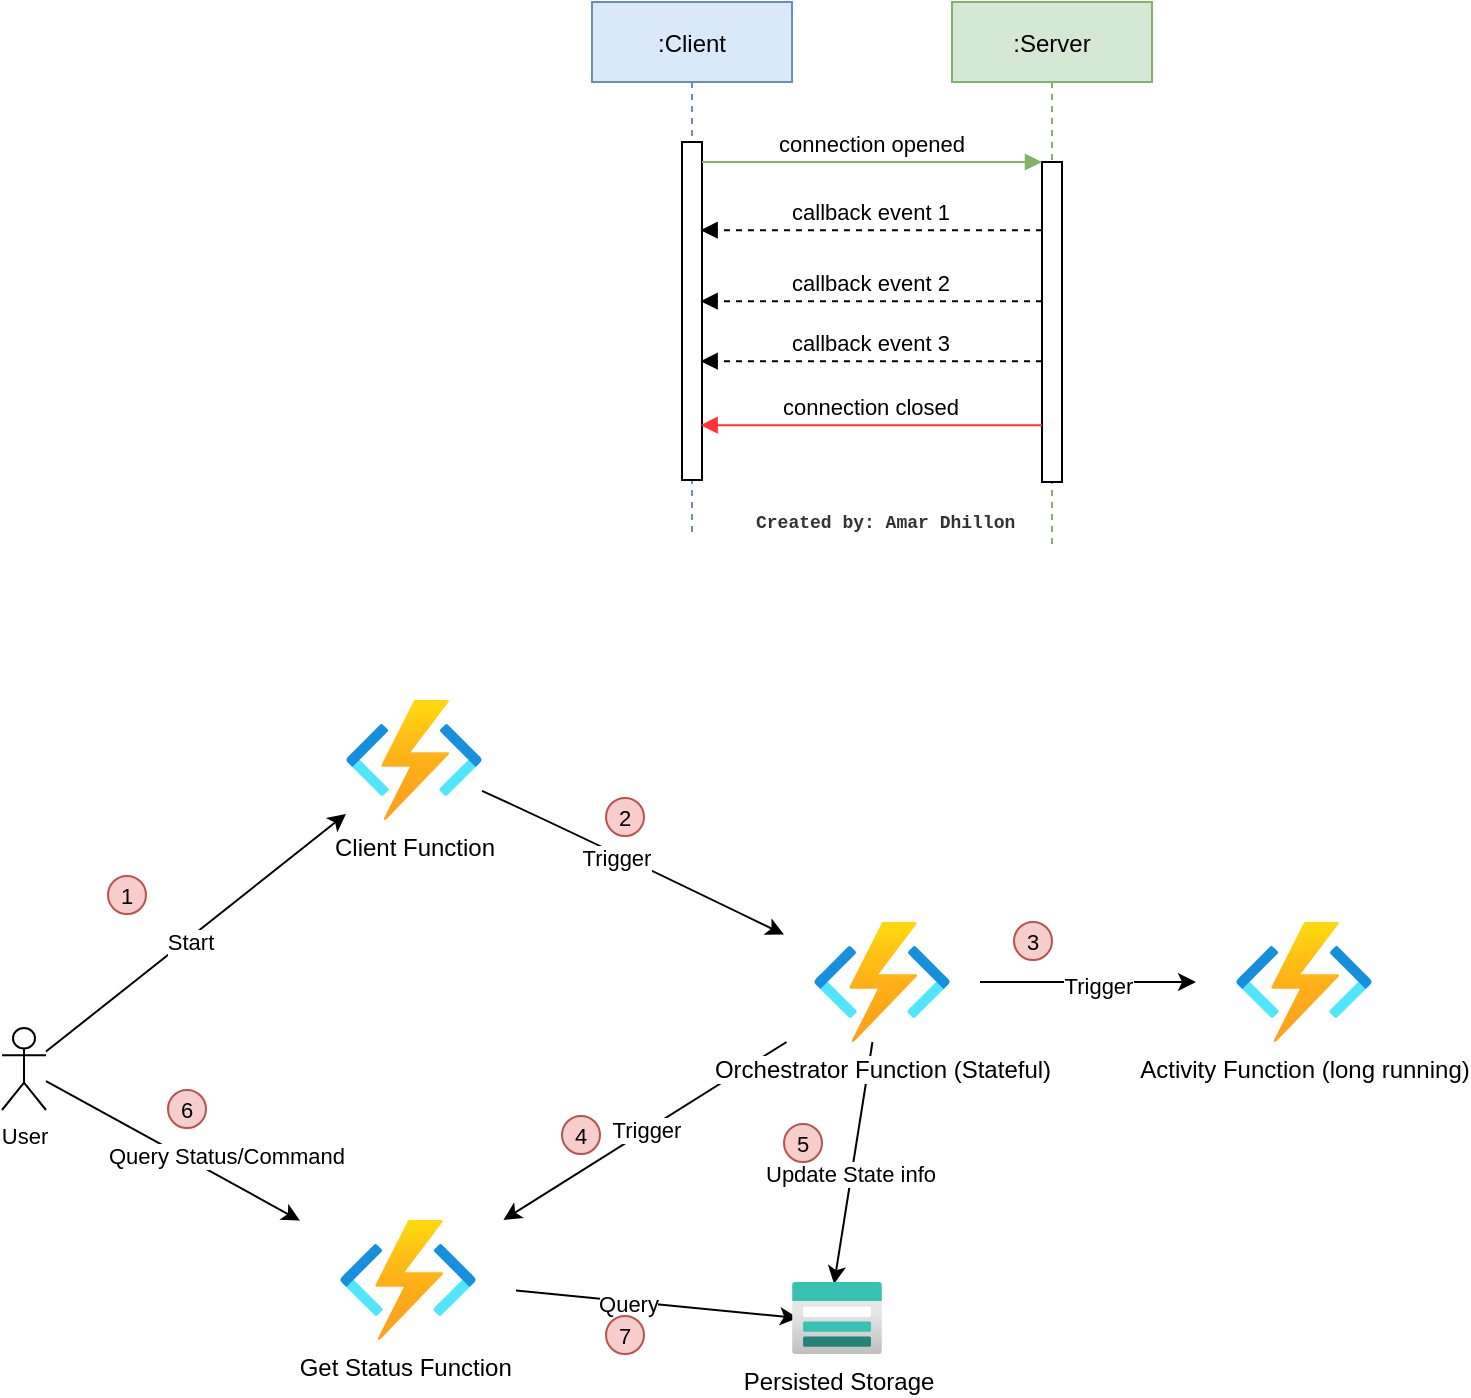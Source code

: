 <mxfile version="19.0.3" type="device"><diagram id="kgpKYQtTHZ0yAKxKKP6v" name="Page-1"><mxGraphModel dx="1128" dy="517" grid="0" gridSize="10" guides="1" tooltips="1" connect="1" arrows="1" fold="1" page="0" pageScale="1" pageWidth="850" pageHeight="1100" math="0" shadow="0"><root><mxCell id="0"/><mxCell id="1" parent="0"/><mxCell id="3nuBFxr9cyL0pnOWT2aG-1" value=":Client" style="shape=umlLifeline;perimeter=lifelinePerimeter;container=1;collapsible=0;recursiveResize=0;rounded=0;shadow=0;strokeWidth=1;fillColor=#dae8fc;strokeColor=#6c8ebf;" parent="1" vertex="1"><mxGeometry x="120" y="80" width="100" height="268" as="geometry"/></mxCell><mxCell id="3nuBFxr9cyL0pnOWT2aG-2" value="" style="points=[];perimeter=orthogonalPerimeter;rounded=0;shadow=0;strokeWidth=1;" parent="3nuBFxr9cyL0pnOWT2aG-1" vertex="1"><mxGeometry x="45" y="70" width="10" height="169" as="geometry"/></mxCell><mxCell id="3nuBFxr9cyL0pnOWT2aG-5" value=":Server" style="shape=umlLifeline;perimeter=lifelinePerimeter;container=1;collapsible=0;recursiveResize=0;rounded=0;shadow=0;strokeWidth=1;fillColor=#d5e8d4;strokeColor=#82b366;" parent="1" vertex="1"><mxGeometry x="300" y="80" width="100" height="272" as="geometry"/></mxCell><mxCell id="3nuBFxr9cyL0pnOWT2aG-6" value="" style="points=[];perimeter=orthogonalPerimeter;rounded=0;shadow=0;strokeWidth=1;" parent="3nuBFxr9cyL0pnOWT2aG-5" vertex="1"><mxGeometry x="45" y="80" width="10" height="160" as="geometry"/></mxCell><mxCell id="3nuBFxr9cyL0pnOWT2aG-8" value="connection opened" style="verticalAlign=bottom;endArrow=block;entryX=0;entryY=0;shadow=0;strokeWidth=1;fillColor=#d5e8d4;strokeColor=#82b366;" parent="1" source="3nuBFxr9cyL0pnOWT2aG-2" target="3nuBFxr9cyL0pnOWT2aG-6" edge="1"><mxGeometry relative="1" as="geometry"><mxPoint x="275" y="160" as="sourcePoint"/></mxGeometry></mxCell><mxCell id="3nuBFxr9cyL0pnOWT2aG-9" value="callback event 1" style="verticalAlign=bottom;endArrow=block;entryX=0.931;entryY=0.261;shadow=0;strokeWidth=1;dashed=1;entryDx=0;entryDy=0;entryPerimeter=0;" parent="1" source="3nuBFxr9cyL0pnOWT2aG-6" target="3nuBFxr9cyL0pnOWT2aG-2" edge="1"><mxGeometry relative="1" as="geometry"><mxPoint x="240" y="200" as="sourcePoint"/><mxPoint x="180" y="200.0" as="targetPoint"/></mxGeometry></mxCell><mxCell id="2vsss51JORFf7OF4I-qJ-4" value="callback event 2" style="verticalAlign=bottom;endArrow=block;entryX=0.931;entryY=0.261;shadow=0;strokeWidth=1;dashed=1;entryDx=0;entryDy=0;entryPerimeter=0;" parent="1" edge="1"><mxGeometry relative="1" as="geometry"><mxPoint x="345" y="229.59" as="sourcePoint"/><mxPoint x="174.31" y="229.59" as="targetPoint"/></mxGeometry></mxCell><mxCell id="2vsss51JORFf7OF4I-qJ-5" value="callback event 3" style="verticalAlign=bottom;endArrow=block;entryX=0.931;entryY=0.261;shadow=0;strokeWidth=1;dashed=1;entryDx=0;entryDy=0;entryPerimeter=0;" parent="1" edge="1"><mxGeometry relative="1" as="geometry"><mxPoint x="345" y="259.59" as="sourcePoint"/><mxPoint x="174.31" y="259.59" as="targetPoint"/></mxGeometry></mxCell><mxCell id="2vsss51JORFf7OF4I-qJ-6" value="connection closed" style="verticalAlign=bottom;endArrow=block;entryX=0.931;entryY=0.261;shadow=0;strokeWidth=1;entryDx=0;entryDy=0;entryPerimeter=0;fillColor=#f8cecc;strokeColor=#FF3333;" parent="1" edge="1"><mxGeometry relative="1" as="geometry"><mxPoint x="345" y="291.59" as="sourcePoint"/><mxPoint x="174.31" y="291.59" as="targetPoint"/></mxGeometry></mxCell><mxCell id="2vsss51JORFf7OF4I-qJ-7" value="&lt;b style=&quot;font-style: normal; font-variant-ligatures: normal; font-variant-caps: normal; letter-spacing: normal; orphans: 2; text-indent: 0px; text-transform: none; widows: 2; word-spacing: 0px; -webkit-text-stroke-width: 0px; text-decoration-thickness: initial; text-decoration-style: initial; text-decoration-color: initial; font-family: &amp;quot;Courier New&amp;quot;; font-size: 9px; text-align: center; background-color: rgb(255, 255, 255);&quot;&gt;Created by: Amar Dhillon&lt;/b&gt;" style="text;whiteSpace=wrap;html=1;fontSize=9;fontFamily=Helvetica;fontColor=#333333;" parent="1" vertex="1"><mxGeometry x="200" y="328" width="136" height="20" as="geometry"/></mxCell><mxCell id="m5z7nTmlzS86kTx0ArQD-5" style="orthogonalLoop=1;jettySize=auto;html=1;curved=1;" edge="1" parent="1" source="m5z7nTmlzS86kTx0ArQD-1" target="m5z7nTmlzS86kTx0ArQD-2"><mxGeometry relative="1" as="geometry"><Array as="points"><mxPoint x="106" y="493"/></Array></mxGeometry></mxCell><mxCell id="m5z7nTmlzS86kTx0ArQD-16" value="Trigger" style="edgeLabel;html=1;align=center;verticalAlign=middle;resizable=0;points=[];fontSize=11;fontFamily=Helvetica;fontColor=default;" vertex="1" connectable="0" parent="m5z7nTmlzS86kTx0ArQD-5"><mxGeometry x="-0.111" y="-2" relative="1" as="geometry"><mxPoint as="offset"/></mxGeometry></mxCell><mxCell id="m5z7nTmlzS86kTx0ArQD-1" value="Client Function" style="aspect=fixed;html=1;points=[];align=center;image;fontSize=12;image=img/lib/azure2/compute/Function_Apps.svg;" vertex="1" parent="1"><mxGeometry x="-3" y="429" width="68" height="60" as="geometry"/></mxCell><mxCell id="m5z7nTmlzS86kTx0ArQD-6" style="edgeStyle=none;shape=connector;curved=1;rounded=1;orthogonalLoop=1;jettySize=auto;html=1;labelBackgroundColor=default;fontFamily=Helvetica;fontSize=11;fontColor=default;endArrow=classic;strokeColor=default;" edge="1" parent="1" source="m5z7nTmlzS86kTx0ArQD-2" target="m5z7nTmlzS86kTx0ArQD-4"><mxGeometry relative="1" as="geometry"/></mxCell><mxCell id="m5z7nTmlzS86kTx0ArQD-17" value="Trigger" style="edgeLabel;html=1;align=center;verticalAlign=middle;resizable=0;points=[];fontSize=11;fontFamily=Helvetica;fontColor=default;" vertex="1" connectable="0" parent="m5z7nTmlzS86kTx0ArQD-6"><mxGeometry x="0.084" y="-2" relative="1" as="geometry"><mxPoint as="offset"/></mxGeometry></mxCell><mxCell id="m5z7nTmlzS86kTx0ArQD-10" style="edgeStyle=none;shape=connector;curved=1;rounded=1;orthogonalLoop=1;jettySize=auto;html=1;labelBackgroundColor=default;fontFamily=Helvetica;fontSize=11;fontColor=default;endArrow=classic;strokeColor=default;entryX=0.467;entryY=0.028;entryDx=0;entryDy=0;entryPerimeter=0;" edge="1" parent="1" source="m5z7nTmlzS86kTx0ArQD-2" target="m5z7nTmlzS86kTx0ArQD-9"><mxGeometry relative="1" as="geometry"><mxPoint x="233" y="773" as="targetPoint"/></mxGeometry></mxCell><mxCell id="m5z7nTmlzS86kTx0ArQD-18" value="Update State info" style="edgeLabel;html=1;align=center;verticalAlign=middle;resizable=0;points=[];fontSize=11;fontFamily=Helvetica;fontColor=default;" vertex="1" connectable="0" parent="m5z7nTmlzS86kTx0ArQD-10"><mxGeometry x="-0.076" y="-2" relative="1" as="geometry"><mxPoint x="-1" y="10" as="offset"/></mxGeometry></mxCell><mxCell id="m5z7nTmlzS86kTx0ArQD-24" value="Trigger" style="edgeStyle=none;shape=connector;curved=1;rounded=1;orthogonalLoop=1;jettySize=auto;html=1;labelBackgroundColor=default;fontFamily=Helvetica;fontSize=11;fontColor=default;endArrow=classic;strokeColor=default;" edge="1" parent="1" source="m5z7nTmlzS86kTx0ArQD-2" target="m5z7nTmlzS86kTx0ArQD-3"><mxGeometry relative="1" as="geometry"/></mxCell><mxCell id="m5z7nTmlzS86kTx0ArQD-2" value="Orchestrator Function (Stateful)" style="aspect=fixed;html=1;points=[];align=center;image;fontSize=12;image=img/lib/azure2/compute/Function_Apps.svg;" vertex="1" parent="1"><mxGeometry x="216" y="540" width="98" height="60" as="geometry"/></mxCell><mxCell id="m5z7nTmlzS86kTx0ArQD-11" style="edgeStyle=none;shape=connector;curved=1;rounded=1;orthogonalLoop=1;jettySize=auto;html=1;labelBackgroundColor=default;fontFamily=Helvetica;fontSize=11;fontColor=default;endArrow=classic;strokeColor=default;" edge="1" parent="1" source="m5z7nTmlzS86kTx0ArQD-3"><mxGeometry relative="1" as="geometry"><mxPoint x="223" y="738" as="targetPoint"/></mxGeometry></mxCell><mxCell id="m5z7nTmlzS86kTx0ArQD-20" value="Query" style="edgeLabel;html=1;align=center;verticalAlign=middle;resizable=0;points=[];fontSize=11;fontFamily=Helvetica;fontColor=default;" vertex="1" connectable="0" parent="m5z7nTmlzS86kTx0ArQD-11"><mxGeometry x="-0.206" y="-1" relative="1" as="geometry"><mxPoint as="offset"/></mxGeometry></mxCell><mxCell id="m5z7nTmlzS86kTx0ArQD-3" value="Get Status Function&amp;nbsp;" style="aspect=fixed;html=1;points=[];align=center;image;fontSize=12;image=img/lib/azure2/compute/Function_Apps.svg;" vertex="1" parent="1"><mxGeometry x="-26" y="689" width="108" height="60" as="geometry"/></mxCell><mxCell id="m5z7nTmlzS86kTx0ArQD-4" value="Activity Function (long running)" style="aspect=fixed;html=1;points=[];align=center;image;fontSize=12;image=img/lib/azure2/compute/Function_Apps.svg;" vertex="1" parent="1"><mxGeometry x="422" y="540" width="108" height="60" as="geometry"/></mxCell><mxCell id="m5z7nTmlzS86kTx0ArQD-9" value="Persisted Storage" style="aspect=fixed;html=1;points=[];align=center;image;fontSize=12;image=img/lib/azure2/storage/Storage_Accounts.svg;fontFamily=Helvetica;fontColor=default;" vertex="1" parent="1"><mxGeometry x="220" y="720" width="45" height="36" as="geometry"/></mxCell><mxCell id="m5z7nTmlzS86kTx0ArQD-13" style="edgeStyle=none;shape=connector;curved=1;rounded=1;orthogonalLoop=1;jettySize=auto;html=1;labelBackgroundColor=default;fontFamily=Helvetica;fontSize=11;fontColor=default;endArrow=classic;strokeColor=default;" edge="1" parent="1" source="m5z7nTmlzS86kTx0ArQD-12" target="m5z7nTmlzS86kTx0ArQD-1"><mxGeometry relative="1" as="geometry"/></mxCell><mxCell id="m5z7nTmlzS86kTx0ArQD-15" value="Start" style="edgeLabel;html=1;align=center;verticalAlign=middle;resizable=0;points=[];fontSize=11;fontFamily=Helvetica;fontColor=default;" vertex="1" connectable="0" parent="m5z7nTmlzS86kTx0ArQD-13"><mxGeometry x="-0.053" y="-1" relative="1" as="geometry"><mxPoint as="offset"/></mxGeometry></mxCell><mxCell id="m5z7nTmlzS86kTx0ArQD-14" style="edgeStyle=none;shape=connector;curved=1;rounded=1;orthogonalLoop=1;jettySize=auto;html=1;labelBackgroundColor=default;fontFamily=Helvetica;fontSize=11;fontColor=default;endArrow=classic;strokeColor=default;" edge="1" parent="1" source="m5z7nTmlzS86kTx0ArQD-12" target="m5z7nTmlzS86kTx0ArQD-3"><mxGeometry relative="1" as="geometry"/></mxCell><mxCell id="m5z7nTmlzS86kTx0ArQD-19" value="Query Status/Command" style="edgeLabel;html=1;align=center;verticalAlign=middle;resizable=0;points=[];fontSize=11;fontFamily=Helvetica;fontColor=default;" vertex="1" connectable="0" parent="m5z7nTmlzS86kTx0ArQD-14"><mxGeometry x="-0.259" relative="1" as="geometry"><mxPoint x="43" y="11" as="offset"/></mxGeometry></mxCell><mxCell id="m5z7nTmlzS86kTx0ArQD-12" value="User" style="shape=umlActor;verticalLabelPosition=bottom;verticalAlign=top;html=1;outlineConnect=0;fontFamily=Helvetica;fontSize=11;fontColor=default;" vertex="1" parent="1"><mxGeometry x="-175" y="593" width="22" height="41" as="geometry"/></mxCell><mxCell id="m5z7nTmlzS86kTx0ArQD-21" value="1" style="ellipse;whiteSpace=wrap;html=1;aspect=fixed;fontFamily=Helvetica;fontSize=11;fillColor=#f8cecc;strokeColor=#b85450;" vertex="1" parent="1"><mxGeometry x="-122" y="517" width="19" height="19" as="geometry"/></mxCell><mxCell id="m5z7nTmlzS86kTx0ArQD-22" value="2" style="ellipse;whiteSpace=wrap;html=1;aspect=fixed;fontFamily=Helvetica;fontSize=11;fillColor=#f8cecc;strokeColor=#b85450;" vertex="1" parent="1"><mxGeometry x="127" y="478" width="19" height="19" as="geometry"/></mxCell><mxCell id="m5z7nTmlzS86kTx0ArQD-23" value="3" style="ellipse;whiteSpace=wrap;html=1;aspect=fixed;fontFamily=Helvetica;fontSize=11;fillColor=#f8cecc;strokeColor=#b85450;" vertex="1" parent="1"><mxGeometry x="331" y="540" width="19" height="19" as="geometry"/></mxCell><mxCell id="m5z7nTmlzS86kTx0ArQD-25" value="4" style="ellipse;whiteSpace=wrap;html=1;aspect=fixed;fontFamily=Helvetica;fontSize=11;fillColor=#f8cecc;strokeColor=#b85450;" vertex="1" parent="1"><mxGeometry x="105" y="637" width="19" height="19" as="geometry"/></mxCell><mxCell id="m5z7nTmlzS86kTx0ArQD-26" value="5" style="ellipse;whiteSpace=wrap;html=1;aspect=fixed;fontFamily=Helvetica;fontSize=11;fillColor=#f8cecc;strokeColor=#b85450;" vertex="1" parent="1"><mxGeometry x="216" y="641" width="19" height="19" as="geometry"/></mxCell><mxCell id="m5z7nTmlzS86kTx0ArQD-27" value="6" style="ellipse;whiteSpace=wrap;html=1;aspect=fixed;fontFamily=Helvetica;fontSize=11;fillColor=#f8cecc;strokeColor=#b85450;" vertex="1" parent="1"><mxGeometry x="-92" y="624" width="19" height="19" as="geometry"/></mxCell><mxCell id="m5z7nTmlzS86kTx0ArQD-28" value="7" style="ellipse;whiteSpace=wrap;html=1;aspect=fixed;fontFamily=Helvetica;fontSize=11;fillColor=#f8cecc;strokeColor=#b85450;" vertex="1" parent="1"><mxGeometry x="127" y="737" width="19" height="19" as="geometry"/></mxCell></root></mxGraphModel></diagram></mxfile>